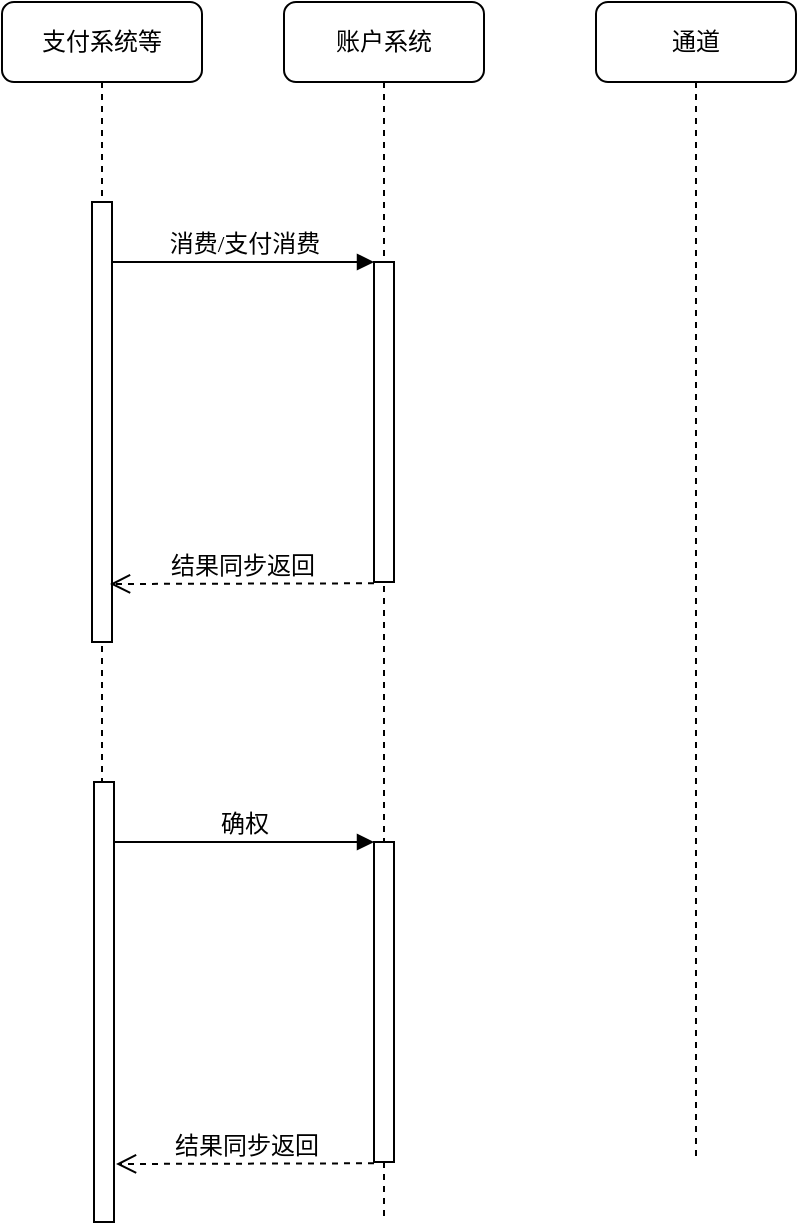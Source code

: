 <mxfile version="10.6.3" type="github"><diagram name="Page-1" id="13e1069c-82ec-6db2-03f1-153e76fe0fe0"><mxGraphModel dx="1158" dy="567" grid="1" gridSize="10" guides="1" tooltips="1" connect="1" arrows="1" fold="1" page="1" pageScale="1" pageWidth="1100" pageHeight="850" background="#ffffff" math="0" shadow="0"><root><mxCell id="0"/><mxCell id="1" parent="0"/><mxCell id="7baba1c4bc27f4b0-8" value="支付系统等" style="shape=umlLifeline;perimeter=lifelinePerimeter;whiteSpace=wrap;html=1;container=1;collapsible=0;recursiveResize=0;outlineConnect=0;rounded=1;shadow=0;comic=0;labelBackgroundColor=none;strokeColor=#000000;strokeWidth=1;fillColor=#FFFFFF;fontFamily=Verdana;fontSize=12;fontColor=#000000;align=center;" parent="1" vertex="1"><mxGeometry x="99" y="80" width="100" height="580" as="geometry"/></mxCell><mxCell id="7baba1c4bc27f4b0-9" value="" style="html=1;points=[];perimeter=orthogonalPerimeter;rounded=0;shadow=0;comic=0;labelBackgroundColor=none;strokeColor=#000000;strokeWidth=1;fillColor=#FFFFFF;fontFamily=Verdana;fontSize=12;fontColor=#000000;align=center;" parent="7baba1c4bc27f4b0-8" vertex="1"><mxGeometry x="45" y="100" width="10" height="220" as="geometry"/></mxCell><mxCell id="7baba1c4bc27f4b0-2" value="账户系统" style="shape=umlLifeline;perimeter=lifelinePerimeter;whiteSpace=wrap;html=1;container=1;collapsible=0;recursiveResize=0;outlineConnect=0;rounded=1;shadow=0;comic=0;labelBackgroundColor=none;strokeColor=#000000;strokeWidth=1;fillColor=#FFFFFF;fontFamily=Verdana;fontSize=12;fontColor=#000000;align=center;" parent="1" vertex="1"><mxGeometry x="240" y="80" width="100" height="610" as="geometry"/></mxCell><mxCell id="7baba1c4bc27f4b0-10" value="" style="html=1;points=[];perimeter=orthogonalPerimeter;rounded=0;shadow=0;comic=0;labelBackgroundColor=none;strokeColor=#000000;strokeWidth=1;fillColor=#FFFFFF;fontFamily=Verdana;fontSize=12;fontColor=#000000;align=center;" parent="7baba1c4bc27f4b0-2" vertex="1"><mxGeometry x="45" y="130" width="10" height="160" as="geometry"/></mxCell><mxCell id="jVrz9zx8KcLteLTEA0lx-1" value="" style="html=1;points=[];perimeter=orthogonalPerimeter;rounded=0;shadow=0;comic=0;labelBackgroundColor=none;strokeColor=#000000;strokeWidth=1;fillColor=#FFFFFF;fontFamily=Verdana;fontSize=12;fontColor=#000000;align=center;" parent="7baba1c4bc27f4b0-2" vertex="1"><mxGeometry x="45" y="420" width="10" height="160" as="geometry"/></mxCell><mxCell id="jVrz9zx8KcLteLTEA0lx-3" value="结果同步返回" style="html=1;verticalAlign=bottom;endArrow=open;dashed=1;endSize=8;exitX=0;exitY=1.004;labelBackgroundColor=none;fontFamily=Verdana;fontSize=12;exitDx=0;exitDy=0;exitPerimeter=0;" parent="7baba1c4bc27f4b0-2" source="jVrz9zx8KcLteLTEA0lx-1" edge="1"><mxGeometry relative="1" as="geometry"><mxPoint x="-84" y="581" as="targetPoint"/></mxGeometry></mxCell><mxCell id="jVrz9zx8KcLteLTEA0lx-4" value="确权&lt;br&gt;" style="html=1;verticalAlign=bottom;endArrow=block;entryX=0;entryY=0;labelBackgroundColor=none;fontFamily=Verdana;fontSize=12;edgeStyle=elbowEdgeStyle;elbow=vertical;" parent="7baba1c4bc27f4b0-2" source="jVrz9zx8KcLteLTEA0lx-2" target="jVrz9zx8KcLteLTEA0lx-1" edge="1"><mxGeometry relative="1" as="geometry"><mxPoint x="-20" y="400" as="sourcePoint"/></mxGeometry></mxCell><mxCell id="jVrz9zx8KcLteLTEA0lx-2" value="" style="html=1;points=[];perimeter=orthogonalPerimeter;rounded=0;shadow=0;comic=0;labelBackgroundColor=none;strokeColor=#000000;strokeWidth=1;fillColor=#FFFFFF;fontFamily=Verdana;fontSize=12;fontColor=#000000;align=center;" parent="7baba1c4bc27f4b0-2" vertex="1"><mxGeometry x="-95" y="390" width="10" height="220" as="geometry"/></mxCell><mxCell id="7baba1c4bc27f4b0-3" value="通道" style="shape=umlLifeline;perimeter=lifelinePerimeter;whiteSpace=wrap;html=1;container=1;collapsible=0;recursiveResize=0;outlineConnect=0;rounded=1;shadow=0;comic=0;labelBackgroundColor=none;strokeColor=#000000;strokeWidth=1;fillColor=#FFFFFF;fontFamily=Verdana;fontSize=12;fontColor=#000000;align=center;" parent="1" vertex="1"><mxGeometry x="396" y="80" width="100" height="580" as="geometry"/></mxCell><mxCell id="7baba1c4bc27f4b0-27" value="结果同步返回" style="html=1;verticalAlign=bottom;endArrow=open;dashed=1;endSize=8;exitX=0;exitY=1.004;labelBackgroundColor=none;fontFamily=Verdana;fontSize=12;exitDx=0;exitDy=0;exitPerimeter=0;" parent="1" source="7baba1c4bc27f4b0-10" edge="1"><mxGeometry relative="1" as="geometry"><mxPoint x="153" y="371" as="targetPoint"/></mxGeometry></mxCell><mxCell id="7baba1c4bc27f4b0-11" value="消费/支付消费" style="html=1;verticalAlign=bottom;endArrow=block;entryX=0;entryY=0;labelBackgroundColor=none;fontFamily=Verdana;fontSize=12;edgeStyle=elbowEdgeStyle;elbow=vertical;" parent="1" source="7baba1c4bc27f4b0-9" target="7baba1c4bc27f4b0-10" edge="1"><mxGeometry relative="1" as="geometry"><mxPoint x="220" y="190" as="sourcePoint"/></mxGeometry></mxCell></root></mxGraphModel></diagram></mxfile>
